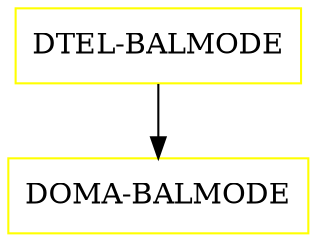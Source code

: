 digraph G {
  "DTEL-BALMODE" [shape=box,color=yellow];
  "DOMA-BALMODE" [shape=box,color=yellow,URL="./DOMA_BALMODE.html"];
  "DTEL-BALMODE" -> "DOMA-BALMODE";
}
